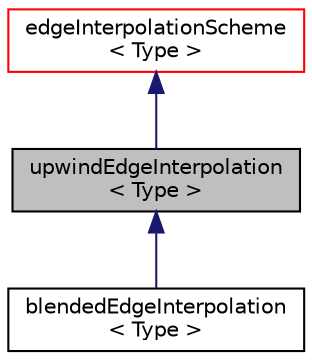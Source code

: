 digraph "upwindEdgeInterpolation&lt; Type &gt;"
{
  bgcolor="transparent";
  edge [fontname="Helvetica",fontsize="10",labelfontname="Helvetica",labelfontsize="10"];
  node [fontname="Helvetica",fontsize="10",shape=record];
  Node1 [label="upwindEdgeInterpolation\l\< Type \>",height=0.2,width=0.4,color="black", fillcolor="grey75", style="filled" fontcolor="black"];
  Node2 -> Node1 [dir="back",color="midnightblue",fontsize="10",style="solid",fontname="Helvetica"];
  Node2 [label="edgeInterpolationScheme\l\< Type \>",height=0.2,width=0.4,color="red",URL="$classFoam_1_1edgeInterpolationScheme.html",tooltip="Abstract base class for edge interpolation schemes. "];
  Node1 -> Node3 [dir="back",color="midnightblue",fontsize="10",style="solid",fontname="Helvetica"];
  Node3 [label="blendedEdgeInterpolation\l\< Type \>",height=0.2,width=0.4,color="black",URL="$classFoam_1_1blendedEdgeInterpolation.html",tooltip="linear/upwind blended differencing scheme. "];
}
